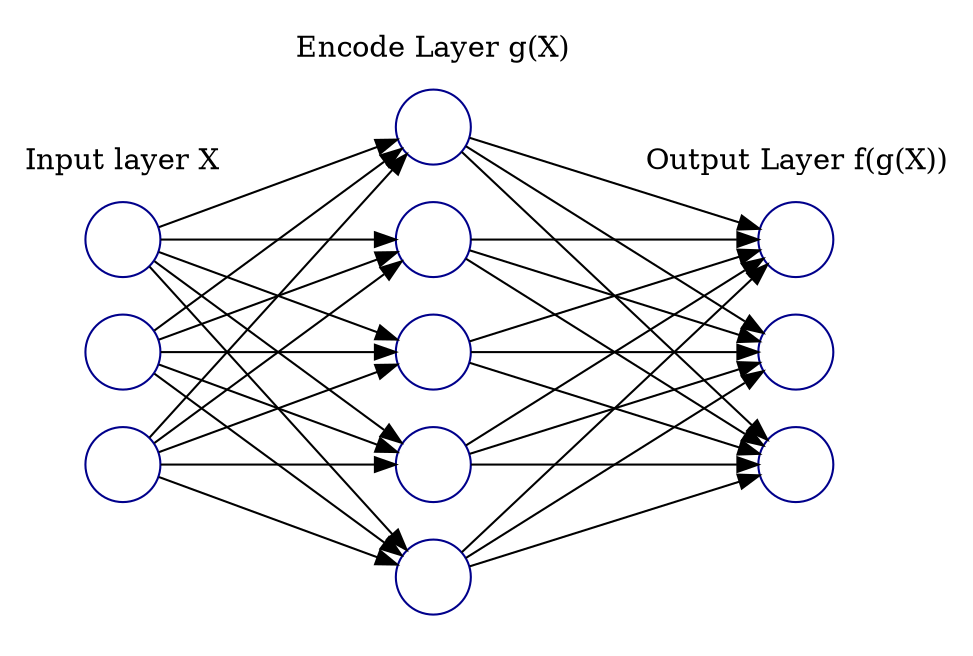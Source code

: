 digraph G {

        rankdir=LR
	splines=line

        node [fixedsize=true, label=""];

        subgraph cluster_0 {
		color=white;
		node [style=solid,color=blue4, shape=circle];
	        x11 x12 x13;
                label = "Input layer X";
	}

	subgraph cluster_1 {
		color=white;
		node [style=solid,color=blue4, shape=circle];
	        x21 x22 x23 x24 x25;
                label = "Encode Layer g(X)";
	}

	subgraph cluster_2 {
		color=white;
		node [style=solid,color=blue4, shape=circle];
	        x31 x32 x33;
                label = "Output Layer f(g(X))";
	}

	x11 -> x21;
	x11 -> x22;
	x11 -> x23;
	x11 -> x24;
	x11 -> x25;
	x12 -> x21;
	x12 -> x22;
	x12 -> x23;
	x12 -> x24;
	x12 -> x25;
	x13 -> x21;
	x13 -> x22;
	x13 -> x23;
	x13 -> x24;
	x13 -> x25;

	x21 -> x31;
	x21 -> x32;
	x21 -> x33;
	x22 -> x31;
	x22 -> x32;
	x22 -> x33;
	x23 -> x31;
	x23 -> x32;
	x23 -> x33;
	x24 -> x31;
	x24 -> x32;
	x24 -> x33;
	x25 -> x31;
	x25 -> x32;
	x25 -> x33;
}